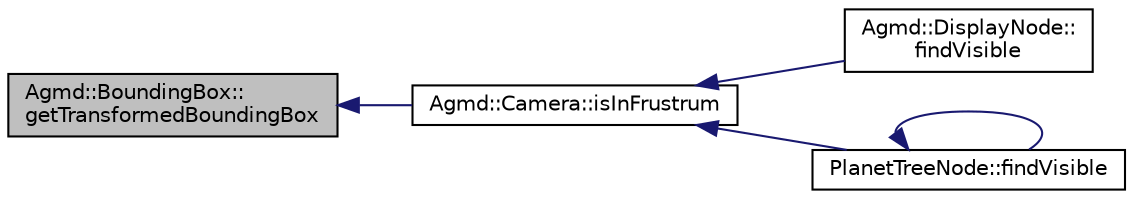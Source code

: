 digraph "Agmd::BoundingBox::getTransformedBoundingBox"
{
  edge [fontname="Helvetica",fontsize="10",labelfontname="Helvetica",labelfontsize="10"];
  node [fontname="Helvetica",fontsize="10",shape=record];
  rankdir="LR";
  Node1 [label="Agmd::BoundingBox::\lgetTransformedBoundingBox",height=0.2,width=0.4,color="black", fillcolor="grey75", style="filled" fontcolor="black"];
  Node1 -> Node2 [dir="back",color="midnightblue",fontsize="10",style="solid",fontname="Helvetica"];
  Node2 [label="Agmd::Camera::isInFrustrum",height=0.2,width=0.4,color="black", fillcolor="white", style="filled",URL="$class_agmd_1_1_camera.html#af0b974b19a2a61c4eb4d6a1235988227"];
  Node2 -> Node3 [dir="back",color="midnightblue",fontsize="10",style="solid",fontname="Helvetica"];
  Node3 [label="Agmd::DisplayNode::\lfindVisible",height=0.2,width=0.4,color="black", fillcolor="white", style="filled",URL="$class_agmd_1_1_display_node.html#aeecd3fa458a80f9d4f69f09bb7087f2e"];
  Node2 -> Node4 [dir="back",color="midnightblue",fontsize="10",style="solid",fontname="Helvetica"];
  Node4 [label="PlanetTreeNode::findVisible",height=0.2,width=0.4,color="black", fillcolor="white", style="filled",URL="$class_planet_tree_node.html#a7e08300b24c7656d04debb88f07c9cfe"];
  Node4 -> Node4 [dir="back",color="midnightblue",fontsize="10",style="solid",fontname="Helvetica"];
}
